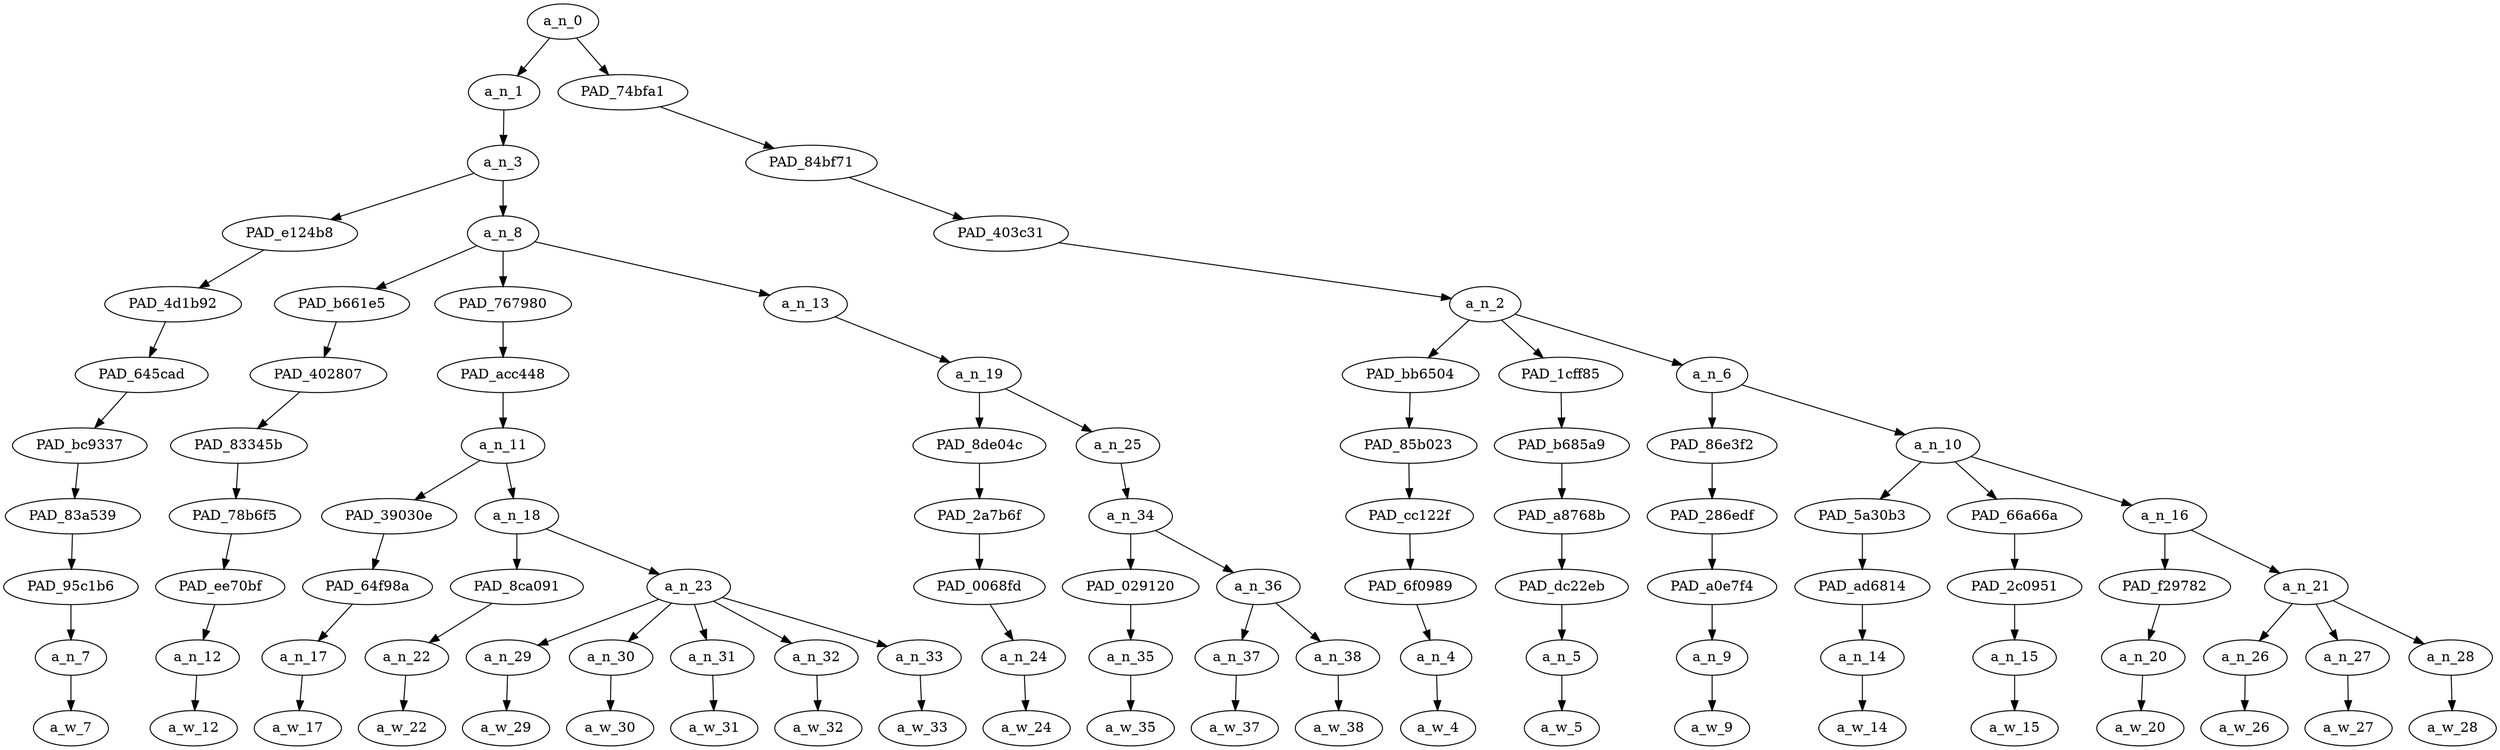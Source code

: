 strict digraph "" {
	a_n_0	[div_dir=1,
		index=0,
		level=10,
		pos="8.871527777777777,10!",
		text_span="[0, 1, 2, 3, 4, 5, 6, 7, 8, 9, 10, 11, 12, 13, 14, 15, 16, 17, 18, 19, 20, 21]",
		value=1.00000000];
	a_n_1	[div_dir=1,
		index=0,
		level=9,
		pos="3.3541666666666665,9!",
		text_span="[0, 1, 2, 3, 4, 5, 6, 7, 8, 9, 10, 11, 12]",
		value=0.55293806];
	a_n_0 -> a_n_1;
	PAD_74bfa1	[div_dir=1,
		index=1,
		level=9,
		pos="14.388888888888888,9!",
		text_span="[13, 14, 15, 16, 17, 18, 19, 20, 21]",
		value=0.44597150];
	a_n_0 -> PAD_74bfa1;
	a_n_3	[div_dir=1,
		index=0,
		level=8,
		pos="3.3541666666666665,8!",
		text_span="[0, 1, 2, 3, 4, 5, 6, 7, 8, 9, 10, 11, 12]",
		value=0.55240693];
	a_n_1 -> a_n_3;
	PAD_e124b8	[div_dir=1,
		index=0,
		level=7,
		pos="0.0,7!",
		text_span="[0]",
		value=0.05667293];
	a_n_3 -> PAD_e124b8;
	a_n_8	[div_dir=1,
		index=1,
		level=7,
		pos="6.708333333333333,7!",
		text_span="[1, 2, 3, 4, 5, 6, 7, 8, 9, 10, 11, 12]",
		value=0.49520286];
	a_n_3 -> a_n_8;
	PAD_4d1b92	[div_dir=1,
		index=0,
		level=6,
		pos="0.0,6!",
		text_span="[0]",
		value=0.05667293];
	PAD_e124b8 -> PAD_4d1b92;
	PAD_645cad	[div_dir=1,
		index=0,
		level=5,
		pos="0.0,5!",
		text_span="[0]",
		value=0.05667293];
	PAD_4d1b92 -> PAD_645cad;
	PAD_bc9337	[div_dir=1,
		index=0,
		level=4,
		pos="0.0,4!",
		text_span="[0]",
		value=0.05667293];
	PAD_645cad -> PAD_bc9337;
	PAD_83a539	[div_dir=1,
		index=0,
		level=3,
		pos="0.0,3!",
		text_span="[0]",
		value=0.05667293];
	PAD_bc9337 -> PAD_83a539;
	PAD_95c1b6	[div_dir=1,
		index=0,
		level=2,
		pos="0.0,2!",
		text_span="[0]",
		value=0.05667293];
	PAD_83a539 -> PAD_95c1b6;
	a_n_7	[div_dir=1,
		index=0,
		level=1,
		pos="0.0,1!",
		text_span="[0]",
		value=0.05667293];
	PAD_95c1b6 -> a_n_7;
	a_w_7	[div_dir=0,
		index=0,
		level=0,
		pos="0,0!",
		text_span="[0]",
		value=dude];
	a_n_7 -> a_w_7;
	PAD_b661e5	[div_dir=1,
		index=2,
		level=6,
		pos="8.0,6!",
		text_span="[8]",
		value=0.02075435];
	a_n_8 -> PAD_b661e5;
	PAD_767980	[div_dir=1,
		index=1,
		level=6,
		pos="2.25,6!",
		text_span="[1, 2, 3, 4, 5, 6, 7]",
		value=0.33171384];
	a_n_8 -> PAD_767980;
	a_n_13	[div_dir=1,
		index=3,
		level=6,
		pos="9.875,6!",
		text_span="[9, 10, 11, 12]",
		value=0.14228059];
	a_n_8 -> a_n_13;
	PAD_402807	[div_dir=1,
		index=2,
		level=5,
		pos="8.0,5!",
		text_span="[8]",
		value=0.02075435];
	PAD_b661e5 -> PAD_402807;
	PAD_83345b	[div_dir=1,
		index=2,
		level=4,
		pos="8.0,4!",
		text_span="[8]",
		value=0.02075435];
	PAD_402807 -> PAD_83345b;
	PAD_78b6f5	[div_dir=1,
		index=3,
		level=3,
		pos="8.0,3!",
		text_span="[8]",
		value=0.02075435];
	PAD_83345b -> PAD_78b6f5;
	PAD_ee70bf	[div_dir=1,
		index=4,
		level=2,
		pos="8.0,2!",
		text_span="[8]",
		value=0.02075435];
	PAD_78b6f5 -> PAD_ee70bf;
	a_n_12	[div_dir=1,
		index=8,
		level=1,
		pos="8.0,1!",
		text_span="[8]",
		value=0.02075435];
	PAD_ee70bf -> a_n_12;
	a_w_12	[div_dir=0,
		index=8,
		level=0,
		pos="8,0!",
		text_span="[8]",
		value=and];
	a_n_12 -> a_w_12;
	PAD_acc448	[div_dir=1,
		index=1,
		level=5,
		pos="2.25,5!",
		text_span="[1, 2, 3, 4, 5, 6, 7]",
		value=0.33171384];
	PAD_767980 -> PAD_acc448;
	a_n_11	[div_dir=1,
		index=1,
		level=4,
		pos="2.25,4!",
		text_span="[1, 2, 3, 4, 5, 6, 7]",
		value=0.33171384];
	PAD_acc448 -> a_n_11;
	PAD_39030e	[div_dir=1,
		index=1,
		level=3,
		pos="1.0,3!",
		text_span="[1]",
		value=0.04276154];
	a_n_11 -> PAD_39030e;
	a_n_18	[div_dir=1,
		index=2,
		level=3,
		pos="3.5,3!",
		text_span="[2, 3, 4, 5, 6, 7]",
		value=0.28855251];
	a_n_11 -> a_n_18;
	PAD_64f98a	[div_dir=1,
		index=1,
		level=2,
		pos="1.0,2!",
		text_span="[1]",
		value=0.04276154];
	PAD_39030e -> PAD_64f98a;
	a_n_17	[div_dir=1,
		index=1,
		level=1,
		pos="1.0,1!",
		text_span="[1]",
		value=0.04276154];
	PAD_64f98a -> a_n_17;
	a_w_17	[div_dir=0,
		index=1,
		level=0,
		pos="1,0!",
		text_span="[1]",
		value=you];
	a_n_17 -> a_w_17;
	PAD_8ca091	[div_dir=-1,
		index=2,
		level=2,
		pos="2.0,2!",
		text_span="[2]",
		value=0.03285979];
	a_n_18 -> PAD_8ca091;
	a_n_23	[div_dir=1,
		index=3,
		level=2,
		pos="5.0,2!",
		text_span="[3, 4, 5, 6, 7]",
		value=0.25534309];
	a_n_18 -> a_n_23;
	a_n_22	[div_dir=-1,
		index=2,
		level=1,
		pos="2.0,1!",
		text_span="[2]",
		value=0.03285979];
	PAD_8ca091 -> a_n_22;
	a_w_22	[div_dir=0,
		index=2,
		level=0,
		pos="2,0!",
		text_span="[2]",
		value=are];
	a_n_22 -> a_w_22;
	a_n_29	[div_dir=1,
		index=3,
		level=1,
		pos="3.0,1!",
		text_span="[3]",
		value=0.03169445];
	a_n_23 -> a_n_29;
	a_n_30	[div_dir=1,
		index=4,
		level=1,
		pos="4.0,1!",
		text_span="[4]",
		value=0.03545559];
	a_n_23 -> a_n_30;
	a_n_31	[div_dir=1,
		index=5,
		level=1,
		pos="5.0,1!",
		text_span="[5]",
		value=0.04868672];
	a_n_23 -> a_n_31;
	a_n_32	[div_dir=1,
		index=6,
		level=1,
		pos="6.0,1!",
		text_span="[6]",
		value=0.04403471];
	a_n_23 -> a_n_32;
	a_n_33	[div_dir=1,
		index=7,
		level=1,
		pos="7.0,1!",
		text_span="[7]",
		value=0.09506639];
	a_n_23 -> a_n_33;
	a_w_29	[div_dir=0,
		index=3,
		level=0,
		pos="3,0!",
		text_span="[3]",
		value=a];
	a_n_29 -> a_w_29;
	a_w_30	[div_dir=0,
		index=4,
		level=0,
		pos="4,0!",
		text_span="[4]",
		value=fucking];
	a_n_30 -> a_w_30;
	a_w_31	[div_dir=0,
		index=5,
		level=0,
		pos="5,0!",
		text_span="[5]",
		value=idiot];
	a_n_31 -> a_w_31;
	a_w_32	[div_dir=0,
		index=6,
		level=0,
		pos="6,0!",
		text_span="[6]",
		value=skepticism];
	a_n_32 -> a_w_32;
	a_w_33	[div_dir=0,
		index=7,
		level=0,
		pos="7,0!",
		text_span="[7]",
		value=nihilism];
	a_n_33 -> a_w_33;
	a_n_19	[div_dir=1,
		index=3,
		level=5,
		pos="9.875,5!",
		text_span="[9, 10, 11, 12]",
		value=0.14204110];
	a_n_13 -> a_n_19;
	PAD_8de04c	[div_dir=1,
		index=3,
		level=4,
		pos="9.0,4!",
		text_span="[9]",
		value=0.02377540];
	a_n_19 -> PAD_8de04c;
	a_n_25	[div_dir=1,
		index=4,
		level=4,
		pos="10.75,4!",
		text_span="[10, 11, 12]",
		value=0.11802621];
	a_n_19 -> a_n_25;
	PAD_2a7b6f	[div_dir=1,
		index=4,
		level=3,
		pos="9.0,3!",
		text_span="[9]",
		value=0.02377540];
	PAD_8de04c -> PAD_2a7b6f;
	PAD_0068fd	[div_dir=1,
		index=5,
		level=2,
		pos="9.0,2!",
		text_span="[9]",
		value=0.02377540];
	PAD_2a7b6f -> PAD_0068fd;
	a_n_24	[div_dir=1,
		index=9,
		level=1,
		pos="9.0,1!",
		text_span="[9]",
		value=0.02377540];
	PAD_0068fd -> a_n_24;
	a_w_24	[div_dir=0,
		index=9,
		level=0,
		pos="9,0!",
		text_span="[9]",
		value=trying];
	a_n_24 -> a_w_24;
	a_n_34	[div_dir=1,
		index=5,
		level=3,
		pos="10.75,3!",
		text_span="[10, 11, 12]",
		value=0.11780913];
	a_n_25 -> a_n_34;
	PAD_029120	[div_dir=1,
		index=6,
		level=2,
		pos="10.0,2!",
		text_span="[10]",
		value=0.02168496];
	a_n_34 -> PAD_029120;
	a_n_36	[div_dir=1,
		index=7,
		level=2,
		pos="11.5,2!",
		text_span="[11, 12]",
		value=0.09590710];
	a_n_34 -> a_n_36;
	a_n_35	[div_dir=1,
		index=10,
		level=1,
		pos="10.0,1!",
		text_span="[10]",
		value=0.02168496];
	PAD_029120 -> a_n_35;
	a_w_35	[div_dir=0,
		index=10,
		level=0,
		pos="10,0!",
		text_span="[10]",
		value=to];
	a_n_35 -> a_w_35;
	a_n_37	[div_dir=1,
		index=11,
		level=1,
		pos="11.0,1!",
		text_span="[11]",
		value=0.06580351];
	a_n_36 -> a_n_37;
	a_n_38	[div_dir=1,
		index=12,
		level=1,
		pos="12.0,1!",
		text_span="[12]",
		value=0.02990092];
	a_n_36 -> a_n_38;
	a_w_37	[div_dir=0,
		index=11,
		level=0,
		pos="11,0!",
		text_span="[11]",
		value=gaslight];
	a_n_37 -> a_w_37;
	a_w_38	[div_dir=0,
		index=12,
		level=0,
		pos="12,0!",
		text_span="[12]",
		value=me];
	a_n_38 -> a_w_38;
	PAD_84bf71	[div_dir=1,
		index=1,
		level=8,
		pos="14.388888888888888,8!",
		text_span="[13, 14, 15, 16, 17, 18, 19, 20, 21]",
		value=0.44597150];
	PAD_74bfa1 -> PAD_84bf71;
	PAD_403c31	[div_dir=1,
		index=2,
		level=7,
		pos="14.388888888888888,7!",
		text_span="[13, 14, 15, 16, 17, 18, 19, 20, 21]",
		value=0.44597150];
	PAD_84bf71 -> PAD_403c31;
	a_n_2	[div_dir=1,
		index=4,
		level=6,
		pos="14.388888888888888,6!",
		text_span="[13, 14, 15, 16, 17, 18, 19, 20, 21]",
		value=0.44597150];
	PAD_403c31 -> a_n_2;
	PAD_bb6504	[div_dir=1,
		index=4,
		level=5,
		pos="13.0,5!",
		text_span="[13]",
		value=0.02477567];
	a_n_2 -> PAD_bb6504;
	PAD_1cff85	[div_dir=1,
		index=5,
		level=5,
		pos="14.0,5!",
		text_span="[14]",
		value=0.02519964];
	a_n_2 -> PAD_1cff85;
	a_n_6	[div_dir=1,
		index=6,
		level=5,
		pos="16.166666666666664,5!",
		text_span="[15, 16, 17, 18, 19, 20, 21]",
		value=0.39492283];
	a_n_2 -> a_n_6;
	PAD_85b023	[div_dir=1,
		index=5,
		level=4,
		pos="13.0,4!",
		text_span="[13]",
		value=0.02477567];
	PAD_bb6504 -> PAD_85b023;
	PAD_cc122f	[div_dir=1,
		index=6,
		level=3,
		pos="13.0,3!",
		text_span="[13]",
		value=0.02477567];
	PAD_85b023 -> PAD_cc122f;
	PAD_6f0989	[div_dir=1,
		index=8,
		level=2,
		pos="13.0,2!",
		text_span="[13]",
		value=0.02477567];
	PAD_cc122f -> PAD_6f0989;
	a_n_4	[div_dir=1,
		index=13,
		level=1,
		pos="13.0,1!",
		text_span="[13]",
		value=0.02477567];
	PAD_6f0989 -> a_n_4;
	a_w_4	[div_dir=0,
		index=13,
		level=0,
		pos="13,0!",
		text_span="[13]",
		value=are1];
	a_n_4 -> a_w_4;
	PAD_b685a9	[div_dir=1,
		index=6,
		level=4,
		pos="14.0,4!",
		text_span="[14]",
		value=0.02519964];
	PAD_1cff85 -> PAD_b685a9;
	PAD_a8768b	[div_dir=1,
		index=7,
		level=3,
		pos="14.0,3!",
		text_span="[14]",
		value=0.02519964];
	PAD_b685a9 -> PAD_a8768b;
	PAD_dc22eb	[div_dir=1,
		index=9,
		level=2,
		pos="14.0,2!",
		text_span="[14]",
		value=0.02519964];
	PAD_a8768b -> PAD_dc22eb;
	a_n_5	[div_dir=1,
		index=14,
		level=1,
		pos="14.0,1!",
		text_span="[14]",
		value=0.02519964];
	PAD_dc22eb -> a_n_5;
	a_w_5	[div_dir=0,
		index=14,
		level=0,
		pos="14,0!",
		text_span="[14]",
		value=not];
	a_n_5 -> a_w_5;
	PAD_86e3f2	[div_dir=-1,
		index=7,
		level=4,
		pos="15.0,4!",
		text_span="[15]",
		value=0.03043671];
	a_n_6 -> PAD_86e3f2;
	a_n_10	[div_dir=1,
		index=8,
		level=4,
		pos="17.333333333333332,4!",
		text_span="[16, 17, 18, 19, 20, 21]",
		value=0.36332741];
	a_n_6 -> a_n_10;
	PAD_286edf	[div_dir=-1,
		index=8,
		level=3,
		pos="15.0,3!",
		text_span="[15]",
		value=0.03043671];
	PAD_86e3f2 -> PAD_286edf;
	PAD_a0e7f4	[div_dir=-1,
		index=10,
		level=2,
		pos="15.0,2!",
		text_span="[15]",
		value=0.03043671];
	PAD_286edf -> PAD_a0e7f4;
	a_n_9	[div_dir=-1,
		index=15,
		level=1,
		pos="15.0,1!",
		text_span="[15]",
		value=0.03043671];
	PAD_a0e7f4 -> a_n_9;
	a_w_9	[div_dir=0,
		index=15,
		level=0,
		pos="15,0!",
		text_span="[15]",
		value=arguments];
	a_n_9 -> a_w_9;
	PAD_5a30b3	[div_dir=1,
		index=9,
		level=3,
		pos="16.0,3!",
		text_span="[16]",
		value=0.03031657];
	a_n_10 -> PAD_5a30b3;
	PAD_66a66a	[div_dir=1,
		index=10,
		level=3,
		pos="17.0,3!",
		text_span="[17]",
		value=0.02874610];
	a_n_10 -> PAD_66a66a;
	a_n_16	[div_dir=1,
		index=11,
		level=3,
		pos="19.0,3!",
		text_span="[18, 19, 20, 21]",
		value=0.30300921];
	a_n_10 -> a_n_16;
	PAD_ad6814	[div_dir=1,
		index=11,
		level=2,
		pos="16.0,2!",
		text_span="[16]",
		value=0.03031657];
	PAD_5a30b3 -> PAD_ad6814;
	a_n_14	[div_dir=1,
		index=16,
		level=1,
		pos="16.0,1!",
		text_span="[16]",
		value=0.03031657];
	PAD_ad6814 -> a_n_14;
	a_w_14	[div_dir=0,
		index=16,
		level=0,
		pos="16,0!",
		text_span="[16]",
		value=miss];
	a_n_14 -> a_w_14;
	PAD_2c0951	[div_dir=1,
		index=12,
		level=2,
		pos="17.0,2!",
		text_span="[17]",
		value=0.02874610];
	PAD_66a66a -> PAD_2c0951;
	a_n_15	[div_dir=1,
		index=17,
		level=1,
		pos="17.0,1!",
		text_span="[17]",
		value=0.02874610];
	PAD_2c0951 -> a_n_15;
	a_w_15	[div_dir=0,
		index=17,
		level=0,
		pos="17,0!",
		text_span="[17]",
		value=me1];
	a_n_15 -> a_w_15;
	PAD_f29782	[div_dir=1,
		index=13,
		level=2,
		pos="18.0,2!",
		text_span="[18]",
		value=0.03384171];
	a_n_16 -> PAD_f29782;
	a_n_21	[div_dir=1,
		index=14,
		level=2,
		pos="20.0,2!",
		text_span="[19, 20, 21]",
		value=0.26776893];
	a_n_16 -> a_n_21;
	a_n_20	[div_dir=1,
		index=18,
		level=1,
		pos="18.0,1!",
		text_span="[18]",
		value=0.03384171];
	PAD_f29782 -> a_n_20;
	a_w_20	[div_dir=0,
		index=18,
		level=0,
		pos="18,0!",
		text_span="[18]",
		value=with];
	a_n_20 -> a_w_20;
	a_n_26	[div_dir=1,
		index=19,
		level=1,
		pos="19.0,1!",
		text_span="[19]",
		value=0.04093813];
	a_n_21 -> a_n_26;
	a_n_27	[div_dir=1,
		index=20,
		level=1,
		pos="20.0,1!",
		text_span="[20]",
		value=0.16940279];
	a_n_21 -> a_n_27;
	a_n_28	[div_dir=1,
		index=21,
		level=1,
		pos="21.0,1!",
		text_span="[21]",
		value=0.05605306];
	a_n_21 -> a_n_28;
	a_w_26	[div_dir=0,
		index=19,
		level=0,
		pos="19,0!",
		text_span="[19]",
		value=that];
	a_n_26 -> a_w_26;
	a_w_27	[div_dir=0,
		index=20,
		level=0,
		pos="20,0!",
		text_span="[20]",
		value=kike];
	a_n_27 -> a_w_27;
	a_w_28	[div_dir=0,
		index=21,
		level=0,
		pos="21,0!",
		text_span="[21]",
		value=shit];
	a_n_28 -> a_w_28;
}
